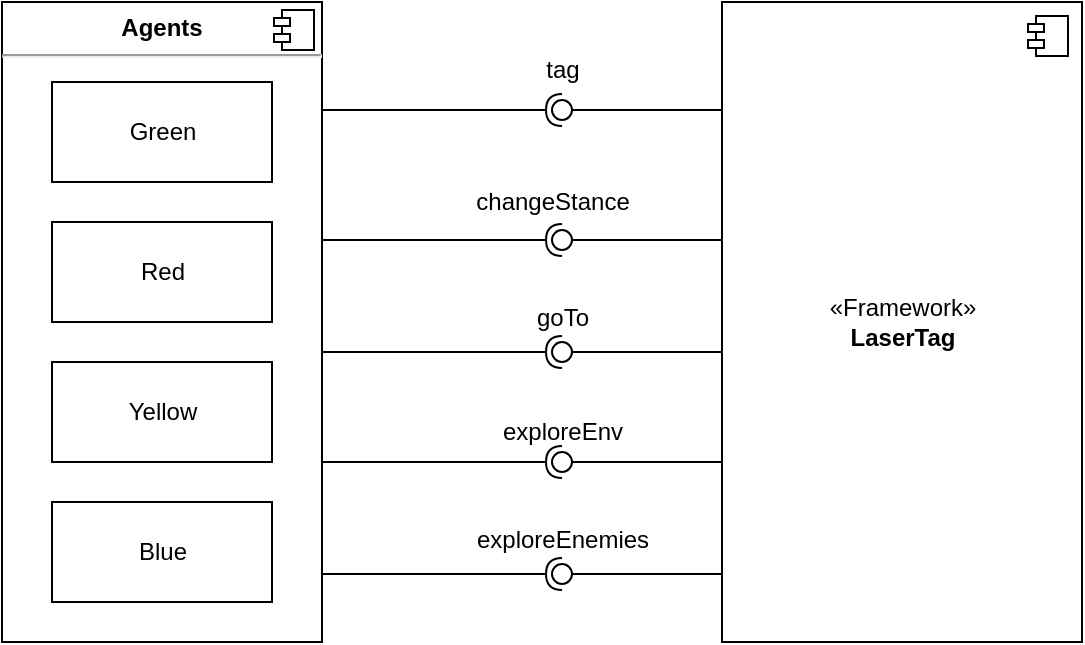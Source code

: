 <mxfile version="13.1.12" type="device" pages="2"><diagram id="4TgI33SWI6YkgGpk29QR" name="CompDiag"><mxGraphModel dx="646" dy="360" grid="1" gridSize="10" guides="1" tooltips="1" connect="1" arrows="1" fold="1" page="1" pageScale="1" pageWidth="827" pageHeight="1169" math="0" shadow="0"><root><mxCell id="0"/><mxCell id="1" parent="0"/><mxCell id="ZSj14SHRBiAU8d7tLDUg-1" value="«Framework»&lt;br&gt;&lt;b&gt;LaserTag&lt;/b&gt;" style="html=1;dropTarget=0;" vertex="1" parent="1"><mxGeometry x="560" y="120" width="180" height="320" as="geometry"/></mxCell><mxCell id="ZSj14SHRBiAU8d7tLDUg-2" value="" style="shape=component;jettyWidth=8;jettyHeight=4;" vertex="1" parent="ZSj14SHRBiAU8d7tLDUg-1"><mxGeometry x="1" width="20" height="20" relative="1" as="geometry"><mxPoint x="-27" y="7" as="offset"/></mxGeometry></mxCell><mxCell id="ZSj14SHRBiAU8d7tLDUg-21" value="" style="group" vertex="1" connectable="0" parent="1"><mxGeometry x="200" y="120" width="160" height="320" as="geometry"/></mxCell><mxCell id="ZSj14SHRBiAU8d7tLDUg-3" value="&lt;p style=&quot;margin: 0px ; margin-top: 6px ; text-align: center&quot;&gt;&lt;b&gt;Agents&lt;/b&gt;&lt;/p&gt;&lt;hr&gt;&lt;p style=&quot;margin: 0px ; margin-left: 8px&quot;&gt;&lt;br&gt;&lt;/p&gt;" style="align=left;overflow=fill;html=1;dropTarget=0;" vertex="1" parent="ZSj14SHRBiAU8d7tLDUg-21"><mxGeometry width="160" height="320" as="geometry"/></mxCell><mxCell id="ZSj14SHRBiAU8d7tLDUg-4" value="" style="shape=component;jettyWidth=8;jettyHeight=4;" vertex="1" parent="ZSj14SHRBiAU8d7tLDUg-3"><mxGeometry x="1" width="20" height="20" relative="1" as="geometry"><mxPoint x="-24" y="4" as="offset"/></mxGeometry></mxCell><mxCell id="ZSj14SHRBiAU8d7tLDUg-6" value="Green" style="html=1;" vertex="1" parent="ZSj14SHRBiAU8d7tLDUg-21"><mxGeometry x="25" y="40" width="110" height="50" as="geometry"/></mxCell><mxCell id="ZSj14SHRBiAU8d7tLDUg-7" value="Yellow" style="html=1;" vertex="1" parent="ZSj14SHRBiAU8d7tLDUg-21"><mxGeometry x="25" y="180" width="110" height="50" as="geometry"/></mxCell><mxCell id="ZSj14SHRBiAU8d7tLDUg-8" value="Red" style="html=1;" vertex="1" parent="ZSj14SHRBiAU8d7tLDUg-21"><mxGeometry x="25" y="110" width="110" height="50" as="geometry"/></mxCell><mxCell id="ZSj14SHRBiAU8d7tLDUg-9" value="Blue" style="html=1;" vertex="1" parent="ZSj14SHRBiAU8d7tLDUg-21"><mxGeometry x="25" y="250" width="110" height="50" as="geometry"/></mxCell><mxCell id="ZSj14SHRBiAU8d7tLDUg-22" value="" style="rounded=0;orthogonalLoop=1;jettySize=auto;html=1;endArrow=none;endFill=0;" edge="1" target="ZSj14SHRBiAU8d7tLDUg-24" parent="1"><mxGeometry relative="1" as="geometry"><mxPoint x="560" y="295" as="sourcePoint"/></mxGeometry></mxCell><mxCell id="ZSj14SHRBiAU8d7tLDUg-23" value="" style="rounded=0;orthogonalLoop=1;jettySize=auto;html=1;endArrow=halfCircle;endFill=0;entryX=0.5;entryY=0.5;entryDx=0;entryDy=0;endSize=6;strokeWidth=1;" edge="1" target="ZSj14SHRBiAU8d7tLDUg-24" parent="1"><mxGeometry relative="1" as="geometry"><mxPoint x="360.0" y="295" as="sourcePoint"/></mxGeometry></mxCell><mxCell id="ZSj14SHRBiAU8d7tLDUg-24" value="" style="ellipse;whiteSpace=wrap;html=1;fontFamily=Helvetica;fontSize=12;fontColor=#000000;align=center;strokeColor=#000000;fillColor=#ffffff;points=[];aspect=fixed;resizable=0;direction=west;" vertex="1" parent="1"><mxGeometry x="475" y="290" width="10" height="10" as="geometry"/></mxCell><mxCell id="ZSj14SHRBiAU8d7tLDUg-25" value="goTo" style="text;html=1;align=center;verticalAlign=middle;resizable=0;points=[];autosize=1;" vertex="1" parent="1"><mxGeometry x="460" y="268" width="40" height="20" as="geometry"/></mxCell><mxCell id="ZSj14SHRBiAU8d7tLDUg-26" value="" style="rounded=0;orthogonalLoop=1;jettySize=auto;html=1;endArrow=none;endFill=0;" edge="1" parent="1" target="ZSj14SHRBiAU8d7tLDUg-28"><mxGeometry relative="1" as="geometry"><mxPoint x="560" y="350" as="sourcePoint"/></mxGeometry></mxCell><mxCell id="ZSj14SHRBiAU8d7tLDUg-27" value="" style="rounded=0;orthogonalLoop=1;jettySize=auto;html=1;endArrow=halfCircle;endFill=0;entryX=0.5;entryY=0.5;entryDx=0;entryDy=0;endSize=6;strokeWidth=1;" edge="1" parent="1" target="ZSj14SHRBiAU8d7tLDUg-28"><mxGeometry relative="1" as="geometry"><mxPoint x="360" y="350" as="sourcePoint"/></mxGeometry></mxCell><mxCell id="ZSj14SHRBiAU8d7tLDUg-28" value="" style="ellipse;whiteSpace=wrap;html=1;fontFamily=Helvetica;fontSize=12;fontColor=#000000;align=center;strokeColor=#000000;fillColor=#ffffff;points=[];aspect=fixed;resizable=0;direction=west;" vertex="1" parent="1"><mxGeometry x="475" y="345" width="10" height="10" as="geometry"/></mxCell><mxCell id="ZSj14SHRBiAU8d7tLDUg-29" value="exploreEnv" style="text;html=1;align=center;verticalAlign=middle;resizable=0;points=[];autosize=1;" vertex="1" parent="1"><mxGeometry x="440" y="325" width="80" height="20" as="geometry"/></mxCell><mxCell id="ZSj14SHRBiAU8d7tLDUg-30" value="" style="rounded=0;orthogonalLoop=1;jettySize=auto;html=1;endArrow=none;endFill=0;" edge="1" parent="1" target="ZSj14SHRBiAU8d7tLDUg-32"><mxGeometry relative="1" as="geometry"><mxPoint x="560" y="406" as="sourcePoint"/></mxGeometry></mxCell><mxCell id="ZSj14SHRBiAU8d7tLDUg-31" value="" style="rounded=0;orthogonalLoop=1;jettySize=auto;html=1;endArrow=halfCircle;endFill=0;entryX=0.5;entryY=0.5;entryDx=0;entryDy=0;endSize=6;strokeWidth=1;" edge="1" parent="1" target="ZSj14SHRBiAU8d7tLDUg-32"><mxGeometry relative="1" as="geometry"><mxPoint x="360" y="406" as="sourcePoint"/></mxGeometry></mxCell><mxCell id="ZSj14SHRBiAU8d7tLDUg-32" value="" style="ellipse;whiteSpace=wrap;html=1;fontFamily=Helvetica;fontSize=12;fontColor=#000000;align=center;strokeColor=#000000;fillColor=#ffffff;points=[];aspect=fixed;resizable=0;direction=west;" vertex="1" parent="1"><mxGeometry x="475" y="401" width="10" height="10" as="geometry"/></mxCell><mxCell id="ZSj14SHRBiAU8d7tLDUg-33" value="exploreEnemies" style="text;html=1;align=center;verticalAlign=middle;resizable=0;points=[];autosize=1;" vertex="1" parent="1"><mxGeometry x="425" y="379" width="110" height="20" as="geometry"/></mxCell><mxCell id="ZSj14SHRBiAU8d7tLDUg-34" value="" style="rounded=0;orthogonalLoop=1;jettySize=auto;html=1;endArrow=none;endFill=0;" edge="1" parent="1" target="ZSj14SHRBiAU8d7tLDUg-36"><mxGeometry relative="1" as="geometry"><mxPoint x="560" y="239" as="sourcePoint"/></mxGeometry></mxCell><mxCell id="ZSj14SHRBiAU8d7tLDUg-35" value="" style="rounded=0;orthogonalLoop=1;jettySize=auto;html=1;endArrow=halfCircle;endFill=0;entryX=0.5;entryY=0.5;entryDx=0;entryDy=0;endSize=6;strokeWidth=1;" edge="1" parent="1" target="ZSj14SHRBiAU8d7tLDUg-36"><mxGeometry relative="1" as="geometry"><mxPoint x="360.0" y="239" as="sourcePoint"/></mxGeometry></mxCell><mxCell id="ZSj14SHRBiAU8d7tLDUg-36" value="" style="ellipse;whiteSpace=wrap;html=1;fontFamily=Helvetica;fontSize=12;fontColor=#000000;align=center;strokeColor=#000000;fillColor=#ffffff;points=[];aspect=fixed;resizable=0;direction=west;" vertex="1" parent="1"><mxGeometry x="475" y="234" width="10" height="10" as="geometry"/></mxCell><mxCell id="ZSj14SHRBiAU8d7tLDUg-37" value="changeStance" style="text;html=1;align=center;verticalAlign=middle;resizable=0;points=[];autosize=1;" vertex="1" parent="1"><mxGeometry x="430" y="210" width="90" height="20" as="geometry"/></mxCell><mxCell id="ZSj14SHRBiAU8d7tLDUg-38" value="" style="rounded=0;orthogonalLoop=1;jettySize=auto;html=1;endArrow=none;endFill=0;" edge="1" parent="1" target="ZSj14SHRBiAU8d7tLDUg-40"><mxGeometry relative="1" as="geometry"><mxPoint x="560" y="174" as="sourcePoint"/></mxGeometry></mxCell><mxCell id="ZSj14SHRBiAU8d7tLDUg-39" value="" style="rounded=0;orthogonalLoop=1;jettySize=auto;html=1;endArrow=halfCircle;endFill=0;entryX=0.5;entryY=0.5;entryDx=0;entryDy=0;endSize=6;strokeWidth=1;" edge="1" parent="1" target="ZSj14SHRBiAU8d7tLDUg-40"><mxGeometry relative="1" as="geometry"><mxPoint x="360.0" y="174" as="sourcePoint"/></mxGeometry></mxCell><mxCell id="ZSj14SHRBiAU8d7tLDUg-40" value="" style="ellipse;whiteSpace=wrap;html=1;fontFamily=Helvetica;fontSize=12;fontColor=#000000;align=center;strokeColor=#000000;fillColor=#ffffff;points=[];aspect=fixed;resizable=0;direction=west;" vertex="1" parent="1"><mxGeometry x="475" y="169" width="10" height="10" as="geometry"/></mxCell><mxCell id="ZSj14SHRBiAU8d7tLDUg-41" value="tag" style="text;html=1;align=center;verticalAlign=middle;resizable=0;points=[];autosize=1;" vertex="1" parent="1"><mxGeometry x="465" y="144" width="30" height="20" as="geometry"/></mxCell></root></mxGraphModel></diagram><diagram id="76aiyTswSuQsk5qVECov" name="ClassDiag"><mxGraphModel dx="948" dy="527" grid="1" gridSize="10" guides="1" tooltips="1" connect="1" arrows="1" fold="1" page="1" pageScale="1" pageWidth="827" pageHeight="1169" math="0" shadow="0"><root><mxCell id="TRpRf4w9voCbs3UPyKWt-0"/><mxCell id="TRpRf4w9voCbs3UPyKWt-1" parent="TRpRf4w9voCbs3UPyKWt-0"/><mxCell id="dwTNyfY2oI2FnBp86jgn-31" style="edgeStyle=orthogonalEdgeStyle;rounded=0;orthogonalLoop=1;jettySize=auto;html=1;endArrow=none;endFill=0;" edge="1" parent="TRpRf4w9voCbs3UPyKWt-1" source="TRpRf4w9voCbs3UPyKWt-2" target="TRpRf4w9voCbs3UPyKWt-6"><mxGeometry relative="1" as="geometry"/></mxCell><mxCell id="dwTNyfY2oI2FnBp86jgn-41" style="edgeStyle=orthogonalEdgeStyle;rounded=0;jumpStyle=arc;jumpSize=12;orthogonalLoop=1;jettySize=auto;html=1;endArrow=none;endFill=0;" edge="1" parent="TRpRf4w9voCbs3UPyKWt-1" source="TRpRf4w9voCbs3UPyKWt-2" target="dwTNyfY2oI2FnBp86jgn-13"><mxGeometry relative="1" as="geometry"><Array as="points"><mxPoint x="645" y="190"/><mxPoint x="280" y="190"/></Array></mxGeometry></mxCell><mxCell id="TRpRf4w9voCbs3UPyKWt-2" value="Agent" style="swimlane;fontStyle=1;align=center;verticalAlign=top;childLayout=stackLayout;horizontal=1;startSize=26;horizontalStack=0;resizeParent=1;resizeParentMax=0;resizeLast=0;collapsible=1;marginBottom=0;" vertex="1" parent="TRpRf4w9voCbs3UPyKWt-1"><mxGeometry x="490" y="200" width="310" height="410" as="geometry"/></mxCell><mxCell id="TRpRf4w9voCbs3UPyKWt-3" value="+ energy : integer&#xA;+ visibilityRange : integer&#xA;+ currStance : string&#xA;- xSpawn : real&#xA;- ySpawn : real&#xA;- color : string&#xA;- actionPoints : integer&#xA;- stage : integer&#xA;- points : integer&#xA;- movementDelay : integer&#xA;- hasMoved : bool&#xA;- visualRange : integer&#xA;- barriers : List&lt;Tuple&lt;real, real&gt;&gt;&#xA;- hills : List&lt;Tuple&lt;real, real&gt;&gt;&#xA;- ditches : List&lt;Tuple&lt;real, real&gt;&gt;&#xA;- magazineCount : integer&#xA;- wasTagged : bool&#xA;- tagged : bool&#xA;" style="text;strokeColor=none;fillColor=none;align=left;verticalAlign=top;spacingLeft=4;spacingRight=4;overflow=hidden;rotatable=0;points=[[0,0.5],[1,0.5]];portConstraint=eastwest;" vertex="1" parent="TRpRf4w9voCbs3UPyKWt-2"><mxGeometry y="26" width="310" height="274" as="geometry"/></mxCell><mxCell id="TRpRf4w9voCbs3UPyKWt-4" value="" style="line;strokeWidth=1;fillColor=none;align=left;verticalAlign=middle;spacingTop=-1;spacingLeft=3;spacingRight=3;rotatable=0;labelPosition=right;points=[];portConstraint=eastwest;" vertex="1" parent="TRpRf4w9voCbs3UPyKWt-2"><mxGeometry y="300" width="310" height="8" as="geometry"/></mxCell><mxCell id="TRpRf4w9voCbs3UPyKWt-5" value="- exploreEnv(string)&#xA;- exploreEnemies() : Tuple&lt;Agent[ ], Agent [ ], Agent[ ]&gt;&#xA;- goTo(real, real) : bool&#xA;- changeStance(string)&#xA;- tag(Agent)&#xA;- tag(real, real)&#xA;" style="text;strokeColor=none;fillColor=none;align=left;verticalAlign=top;spacingLeft=4;spacingRight=4;overflow=hidden;rotatable=0;points=[[0,0.5],[1,0.5]];portConstraint=eastwest;" vertex="1" parent="TRpRf4w9voCbs3UPyKWt-2"><mxGeometry y="308" width="310" height="102" as="geometry"/></mxCell><mxCell id="TRpRf4w9voCbs3UPyKWt-6" value="«Layer»&lt;br&gt;&lt;b&gt;Battleground&lt;/b&gt;" style="html=1;" vertex="1" parent="TRpRf4w9voCbs3UPyKWt-1"><mxGeometry x="304" y="440" width="110" height="50" as="geometry"/></mxCell><mxCell id="dwTNyfY2oI2FnBp86jgn-22" style="edgeStyle=orthogonalEdgeStyle;rounded=0;orthogonalLoop=1;jettySize=auto;html=1;endArrow=none;endFill=0;" edge="1" parent="TRpRf4w9voCbs3UPyKWt-1" source="dwTNyfY2oI2FnBp86jgn-0" target="dwTNyfY2oI2FnBp86jgn-12"><mxGeometry relative="1" as="geometry"/></mxCell><mxCell id="dwTNyfY2oI2FnBp86jgn-23" style="edgeStyle=orthogonalEdgeStyle;rounded=0;orthogonalLoop=1;jettySize=auto;html=1;endArrow=none;endFill=0;" edge="1" parent="TRpRf4w9voCbs3UPyKWt-1" source="dwTNyfY2oI2FnBp86jgn-0" target="dwTNyfY2oI2FnBp86jgn-17"><mxGeometry relative="1" as="geometry"><Array as="points"><mxPoint x="160" y="300"/><mxPoint x="90" y="300"/></Array></mxGeometry></mxCell><mxCell id="dwTNyfY2oI2FnBp86jgn-24" style="edgeStyle=orthogonalEdgeStyle;rounded=0;orthogonalLoop=1;jettySize=auto;html=1;endArrow=none;endFill=0;" edge="1" parent="TRpRf4w9voCbs3UPyKWt-1" source="dwTNyfY2oI2FnBp86jgn-0" target="dwTNyfY2oI2FnBp86jgn-13"><mxGeometry relative="1" as="geometry"><Array as="points"><mxPoint x="200" y="300"/><mxPoint x="280" y="300"/></Array></mxGeometry></mxCell><mxCell id="dwTNyfY2oI2FnBp86jgn-25" value="spawns" style="text;html=1;align=center;verticalAlign=middle;resizable=0;points=[];autosize=1;" vertex="1" parent="TRpRf4w9voCbs3UPyKWt-1"><mxGeometry x="100" y="340" width="60" height="20" as="geometry"/></mxCell><mxCell id="dwTNyfY2oI2FnBp86jgn-26" value="spawns" style="text;html=1;align=center;verticalAlign=middle;resizable=0;points=[];autosize=1;" vertex="1" parent="TRpRf4w9voCbs3UPyKWt-1"><mxGeometry x="200" y="340" width="60" height="20" as="geometry"/></mxCell><mxCell id="dwTNyfY2oI2FnBp86jgn-27" value="spawns" style="text;html=1;align=center;verticalAlign=middle;resizable=0;points=[];autosize=1;" vertex="1" parent="TRpRf4w9voCbs3UPyKWt-1"><mxGeometry x="180" y="380" width="60" height="20" as="geometry"/></mxCell><mxCell id="dwTNyfY2oI2FnBp86jgn-28" value="spawned by" style="text;html=1;align=center;verticalAlign=middle;resizable=0;points=[];autosize=1;" vertex="1" parent="TRpRf4w9voCbs3UPyKWt-1"><mxGeometry x="100" y="530" width="80" height="20" as="geometry"/></mxCell><mxCell id="dwTNyfY2oI2FnBp86jgn-29" value="spawned by" style="text;html=1;align=center;verticalAlign=middle;resizable=0;points=[];autosize=1;" vertex="1" parent="TRpRf4w9voCbs3UPyKWt-1"><mxGeometry x="90" y="272" width="80" height="20" as="geometry"/></mxCell><mxCell id="dwTNyfY2oI2FnBp86jgn-33" style="edgeStyle=orthogonalEdgeStyle;rounded=0;orthogonalLoop=1;jettySize=auto;html=1;endArrow=none;endFill=0;" edge="1" parent="TRpRf4w9voCbs3UPyKWt-1" source="dwTNyfY2oI2FnBp86jgn-0" target="TRpRf4w9voCbs3UPyKWt-6"><mxGeometry relative="1" as="geometry"><Array as="points"><mxPoint x="270" y="370"/><mxPoint x="270" y="465"/></Array></mxGeometry></mxCell><mxCell id="dwTNyfY2oI2FnBp86jgn-0" value="Spawner" style="swimlane;fontStyle=0;childLayout=stackLayout;horizontal=1;startSize=26;fillColor=none;horizontalStack=0;resizeParent=1;resizeParentMax=0;resizeLast=0;collapsible=1;marginBottom=0;" vertex="1" parent="TRpRf4w9voCbs3UPyKWt-1"><mxGeometry x="110" y="360" width="140" height="20" as="geometry"><mxRectangle x="70" y="410" width="80" height="26" as="alternateBounds"/></mxGeometry></mxCell><mxCell id="dwTNyfY2oI2FnBp86jgn-17" value="Hill" style="swimlane;fontStyle=0;childLayout=stackLayout;horizontal=1;startSize=26;fillColor=none;horizontalStack=0;resizeParent=1;resizeParentMax=0;resizeLast=0;collapsible=1;marginBottom=0;" vertex="1" parent="TRpRf4w9voCbs3UPyKWt-1"><mxGeometry x="20" y="220" width="140" height="52" as="geometry"/></mxCell><mxCell id="dwTNyfY2oI2FnBp86jgn-18" value="+ free: bool" style="text;strokeColor=none;fillColor=none;align=left;verticalAlign=top;spacingLeft=4;spacingRight=4;overflow=hidden;rotatable=0;points=[[0,0.5],[1,0.5]];portConstraint=eastwest;" vertex="1" parent="dwTNyfY2oI2FnBp86jgn-17"><mxGeometry y="26" width="140" height="26" as="geometry"/></mxCell><mxCell id="dwTNyfY2oI2FnBp86jgn-13" value="Ditch" style="swimlane;fontStyle=0;childLayout=stackLayout;horizontal=1;startSize=26;fillColor=none;horizontalStack=0;resizeParent=1;resizeParentMax=0;resizeLast=0;collapsible=1;marginBottom=0;" vertex="1" parent="TRpRf4w9voCbs3UPyKWt-1"><mxGeometry x="210" y="220" width="140" height="52" as="geometry"/></mxCell><mxCell id="dwTNyfY2oI2FnBp86jgn-14" value="+ free: bool" style="text;strokeColor=none;fillColor=none;align=left;verticalAlign=top;spacingLeft=4;spacingRight=4;overflow=hidden;rotatable=0;points=[[0,0.5],[1,0.5]];portConstraint=eastwest;" vertex="1" parent="dwTNyfY2oI2FnBp86jgn-13"><mxGeometry y="26" width="140" height="26" as="geometry"/></mxCell><mxCell id="dwTNyfY2oI2FnBp86jgn-37" style="edgeStyle=orthogonalEdgeStyle;rounded=0;orthogonalLoop=1;jettySize=auto;html=1;endArrow=none;endFill=0;" edge="1" parent="TRpRf4w9voCbs3UPyKWt-1" source="dwTNyfY2oI2FnBp86jgn-12" target="TRpRf4w9voCbs3UPyKWt-6"><mxGeometry relative="1" as="geometry"/></mxCell><mxCell id="dwTNyfY2oI2FnBp86jgn-12" value="Barrier" style="swimlane;fontStyle=0;childLayout=stackLayout;horizontal=1;startSize=26;fillColor=none;horizontalStack=0;resizeParent=1;resizeParentMax=0;resizeLast=0;collapsible=1;marginBottom=0;" vertex="1" parent="TRpRf4w9voCbs3UPyKWt-1"><mxGeometry x="110" y="550" width="140" height="20" as="geometry"><mxRectangle x="70" y="410" width="80" height="26" as="alternateBounds"/></mxGeometry></mxCell><mxCell id="dwTNyfY2oI2FnBp86jgn-30" value="spawned by" style="text;html=1;align=center;verticalAlign=middle;resizable=0;points=[];autosize=1;" vertex="1" parent="TRpRf4w9voCbs3UPyKWt-1"><mxGeometry x="200" y="272" width="80" height="20" as="geometry"/></mxCell><mxCell id="dwTNyfY2oI2FnBp86jgn-32" value="lives on" style="text;html=1;align=center;verticalAlign=middle;resizable=0;points=[];autosize=1;" vertex="1" parent="TRpRf4w9voCbs3UPyKWt-1"><mxGeometry x="430" y="387" width="60" height="20" as="geometry"/></mxCell><mxCell id="dwTNyfY2oI2FnBp86jgn-34" value="exists on" style="text;html=1;align=center;verticalAlign=middle;resizable=0;points=[];autosize=1;" vertex="1" parent="TRpRf4w9voCbs3UPyKWt-1"><mxGeometry x="270" y="380" width="60" height="20" as="geometry"/></mxCell><mxCell id="dwTNyfY2oI2FnBp86jgn-35" style="edgeStyle=orthogonalEdgeStyle;rounded=0;orthogonalLoop=1;jettySize=auto;html=1;endArrow=none;endFill=0;" edge="1" parent="TRpRf4w9voCbs3UPyKWt-1" source="dwTNyfY2oI2FnBp86jgn-14" target="TRpRf4w9voCbs3UPyKWt-6"><mxGeometry relative="1" as="geometry"><Array as="points"><mxPoint x="359" y="259"/></Array></mxGeometry></mxCell><mxCell id="dwTNyfY2oI2FnBp86jgn-36" value="exists on" style="text;html=1;align=center;verticalAlign=middle;resizable=0;points=[];autosize=1;" vertex="1" parent="TRpRf4w9voCbs3UPyKWt-1"><mxGeometry x="350" y="240" width="60" height="20" as="geometry"/></mxCell><mxCell id="dwTNyfY2oI2FnBp86jgn-38" value="exists on" style="text;html=1;align=center;verticalAlign=middle;resizable=0;points=[];autosize=1;" vertex="1" parent="TRpRf4w9voCbs3UPyKWt-1"><mxGeometry x="250" y="540" width="60" height="20" as="geometry"/></mxCell><mxCell id="dwTNyfY2oI2FnBp86jgn-39" style="edgeStyle=orthogonalEdgeStyle;rounded=0;orthogonalLoop=1;jettySize=auto;html=1;endArrow=none;endFill=0;jumpStyle=arc;jumpSize=12;" edge="1" parent="TRpRf4w9voCbs3UPyKWt-1" source="dwTNyfY2oI2FnBp86jgn-18" target="TRpRf4w9voCbs3UPyKWt-6"><mxGeometry relative="1" as="geometry"><Array as="points"><mxPoint x="10" y="259"/><mxPoint x="10" y="480"/></Array></mxGeometry></mxCell><mxCell id="dwTNyfY2oI2FnBp86jgn-40" value="exists on" style="text;html=1;align=center;verticalAlign=middle;resizable=0;points=[];autosize=1;" vertex="1" parent="TRpRf4w9voCbs3UPyKWt-1"><mxGeometry x="10" y="455" width="60" height="20" as="geometry"/></mxCell><mxCell id="dwTNyfY2oI2FnBp86jgn-42" value="uses" style="text;html=1;align=center;verticalAlign=middle;resizable=0;points=[];autosize=1;" vertex="1" parent="TRpRf4w9voCbs3UPyKWt-1"><mxGeometry x="610" y="170" width="40" height="20" as="geometry"/></mxCell><mxCell id="dwTNyfY2oI2FnBp86jgn-43" value="used by" style="text;html=1;align=center;verticalAlign=middle;resizable=0;points=[];autosize=1;" vertex="1" parent="TRpRf4w9voCbs3UPyKWt-1"><mxGeometry x="280" y="200" width="60" height="20" as="geometry"/></mxCell><mxCell id="dwTNyfY2oI2FnBp86jgn-45" style="edgeStyle=orthogonalEdgeStyle;rounded=0;jumpStyle=arc;jumpSize=12;orthogonalLoop=1;jettySize=auto;html=1;endArrow=none;endFill=0;" edge="1" parent="TRpRf4w9voCbs3UPyKWt-1" source="TRpRf4w9voCbs3UPyKWt-2" target="dwTNyfY2oI2FnBp86jgn-17"><mxGeometry relative="1" as="geometry"><Array as="points"><mxPoint x="690" y="160"/><mxPoint x="90" y="160"/></Array></mxGeometry></mxCell><mxCell id="dwTNyfY2oI2FnBp86jgn-46" value="uses" style="text;html=1;align=center;verticalAlign=middle;resizable=0;points=[];autosize=1;" vertex="1" parent="TRpRf4w9voCbs3UPyKWt-1"><mxGeometry x="650" y="140" width="40" height="20" as="geometry"/></mxCell><mxCell id="dwTNyfY2oI2FnBp86jgn-47" value="used by" style="text;html=1;align=center;verticalAlign=middle;resizable=0;points=[];autosize=1;" vertex="1" parent="TRpRf4w9voCbs3UPyKWt-1"><mxGeometry x="90" y="200" width="60" height="20" as="geometry"/></mxCell><mxCell id="dwTNyfY2oI2FnBp86jgn-48" style="edgeStyle=orthogonalEdgeStyle;rounded=0;jumpStyle=arc;jumpSize=12;orthogonalLoop=1;jettySize=auto;html=1;endArrow=none;endFill=0;" edge="1" parent="TRpRf4w9voCbs3UPyKWt-1" source="TRpRf4w9voCbs3UPyKWt-5" target="dwTNyfY2oI2FnBp86jgn-12"><mxGeometry relative="1" as="geometry"><Array as="points"><mxPoint x="160" y="590"/></Array></mxGeometry></mxCell><mxCell id="dwTNyfY2oI2FnBp86jgn-49" value="blocked by" style="text;html=1;align=center;verticalAlign=middle;resizable=0;points=[];autosize=1;" vertex="1" parent="TRpRf4w9voCbs3UPyKWt-1"><mxGeometry x="420" y="570" width="70" height="20" as="geometry"/></mxCell><mxCell id="dwTNyfY2oI2FnBp86jgn-50" value="blocks" style="text;html=1;align=center;verticalAlign=middle;resizable=0;points=[];autosize=1;" vertex="1" parent="TRpRf4w9voCbs3UPyKWt-1"><mxGeometry x="160" y="570" width="50" height="20" as="geometry"/></mxCell></root></mxGraphModel></diagram></mxfile>